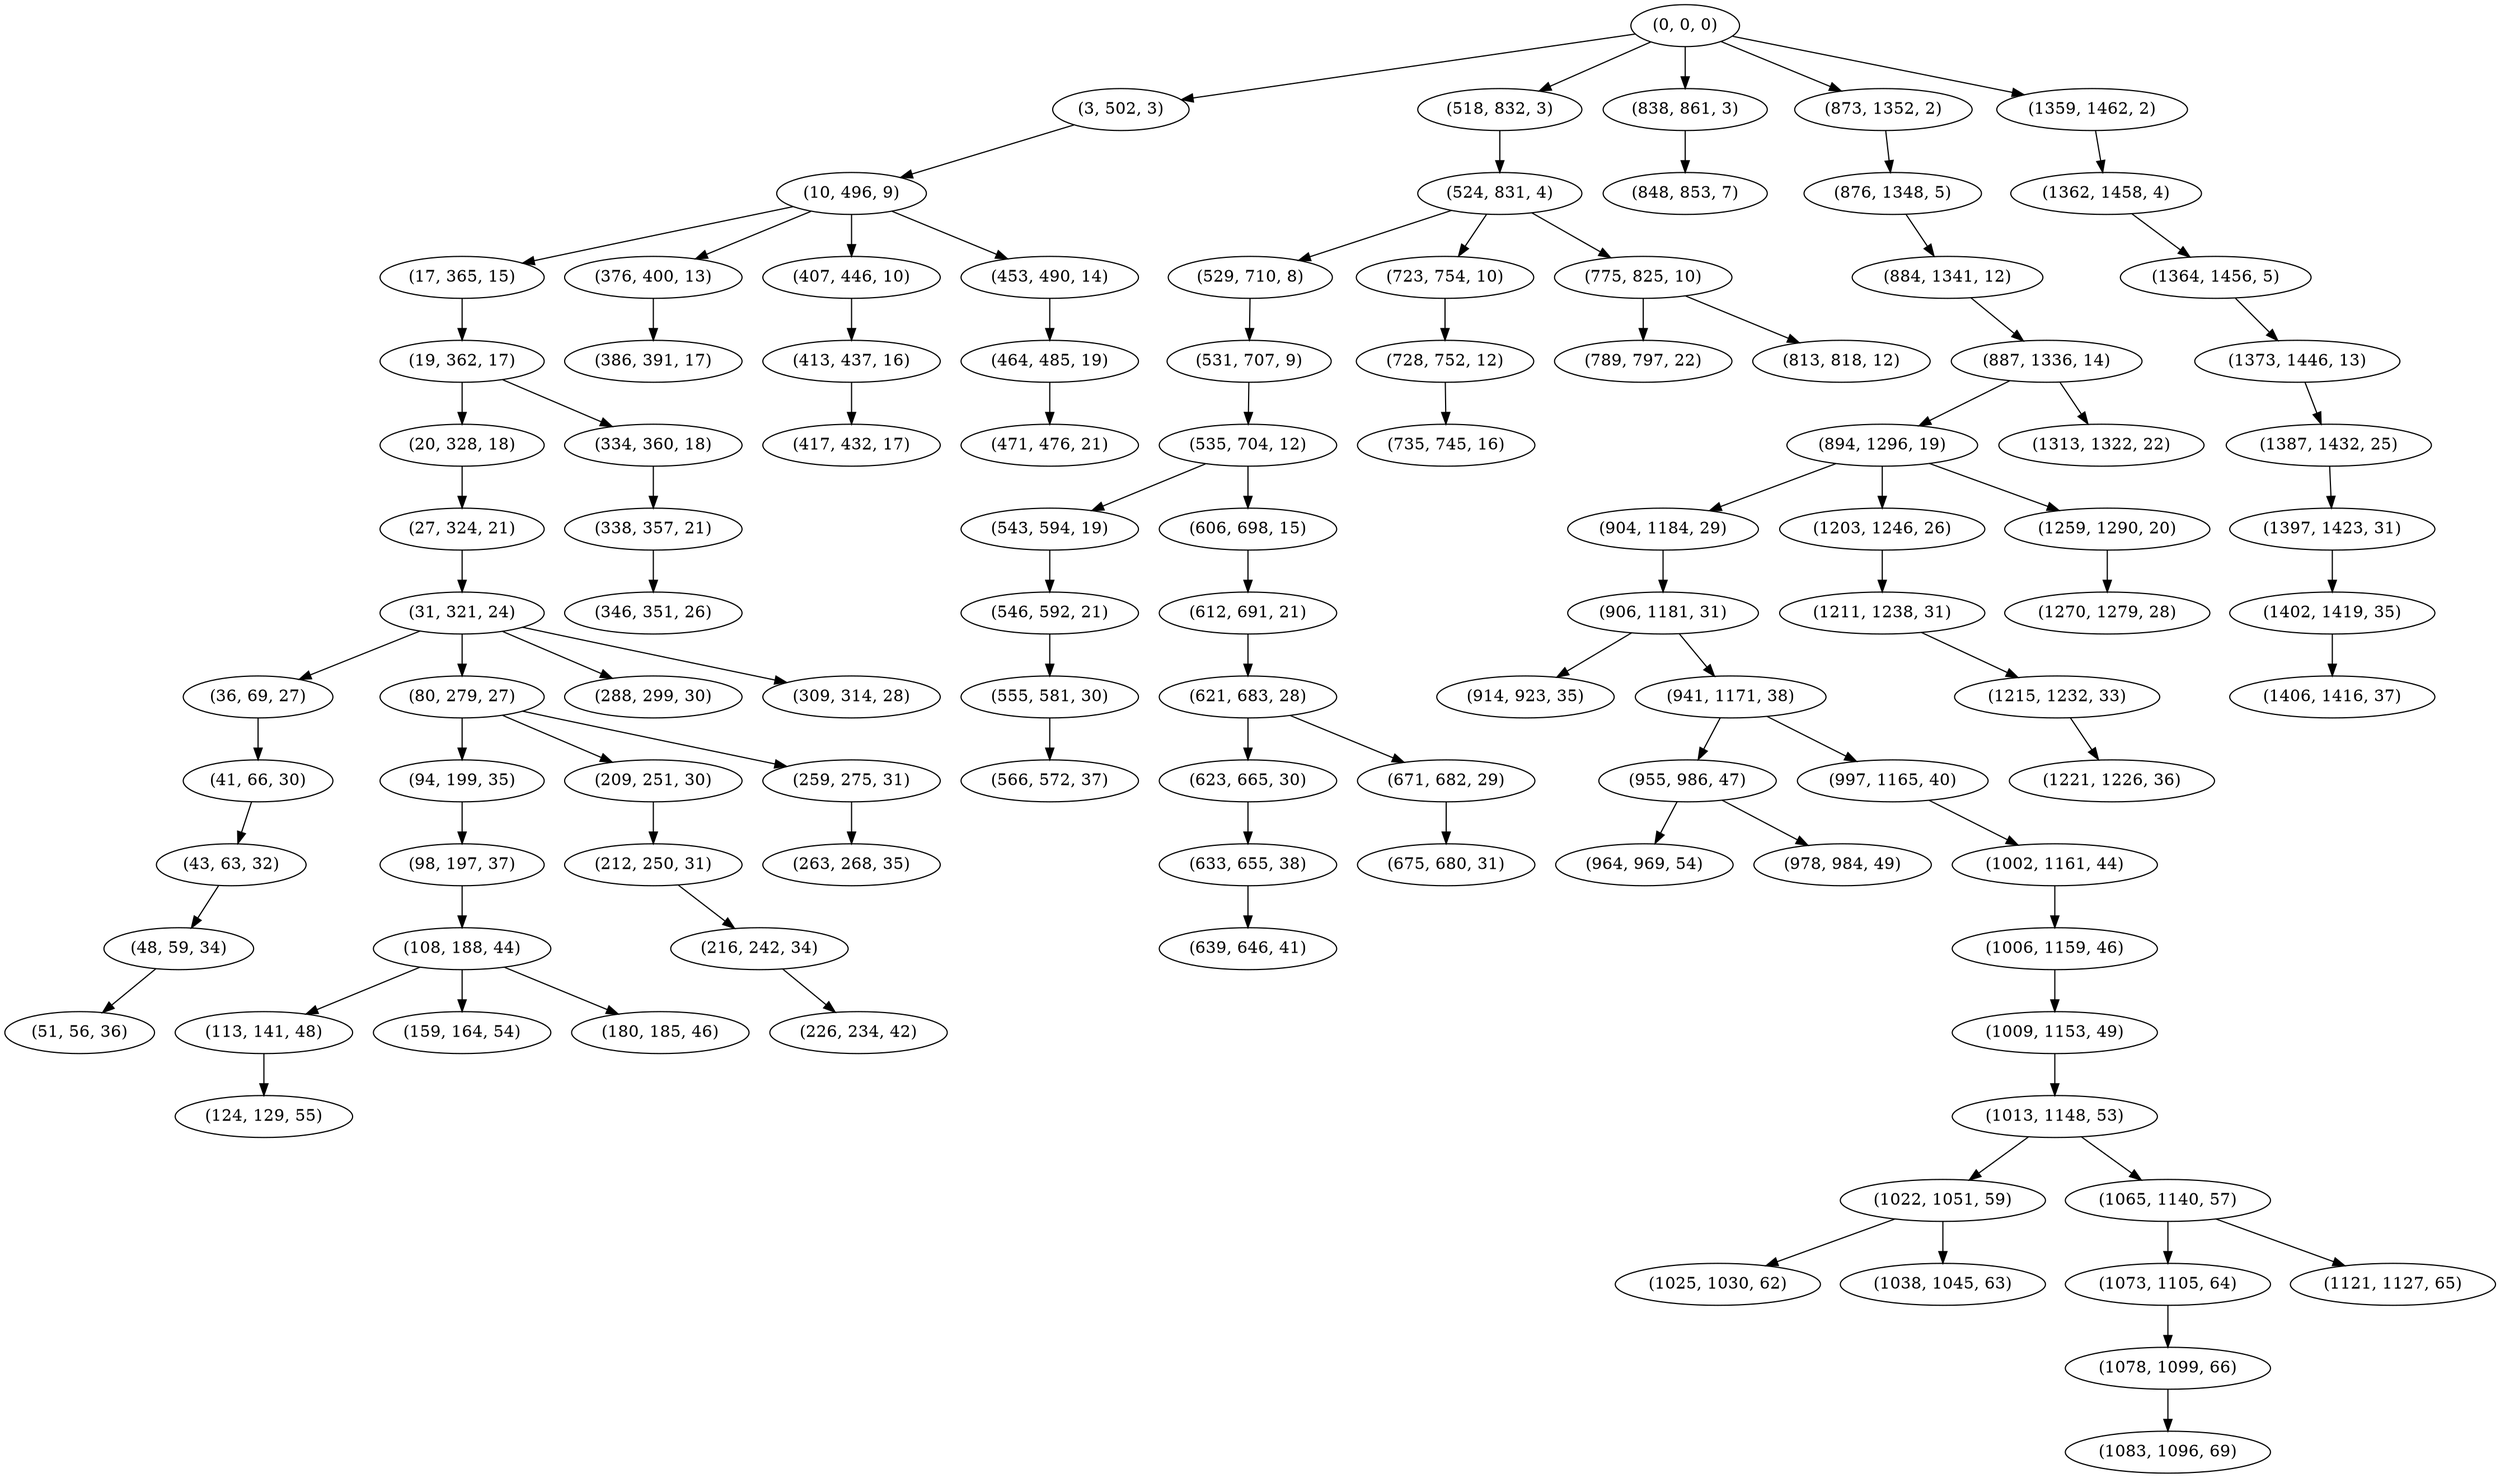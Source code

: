 digraph tree {
    "(0, 0, 0)";
    "(3, 502, 3)";
    "(10, 496, 9)";
    "(17, 365, 15)";
    "(19, 362, 17)";
    "(20, 328, 18)";
    "(27, 324, 21)";
    "(31, 321, 24)";
    "(36, 69, 27)";
    "(41, 66, 30)";
    "(43, 63, 32)";
    "(48, 59, 34)";
    "(51, 56, 36)";
    "(80, 279, 27)";
    "(94, 199, 35)";
    "(98, 197, 37)";
    "(108, 188, 44)";
    "(113, 141, 48)";
    "(124, 129, 55)";
    "(159, 164, 54)";
    "(180, 185, 46)";
    "(209, 251, 30)";
    "(212, 250, 31)";
    "(216, 242, 34)";
    "(226, 234, 42)";
    "(259, 275, 31)";
    "(263, 268, 35)";
    "(288, 299, 30)";
    "(309, 314, 28)";
    "(334, 360, 18)";
    "(338, 357, 21)";
    "(346, 351, 26)";
    "(376, 400, 13)";
    "(386, 391, 17)";
    "(407, 446, 10)";
    "(413, 437, 16)";
    "(417, 432, 17)";
    "(453, 490, 14)";
    "(464, 485, 19)";
    "(471, 476, 21)";
    "(518, 832, 3)";
    "(524, 831, 4)";
    "(529, 710, 8)";
    "(531, 707, 9)";
    "(535, 704, 12)";
    "(543, 594, 19)";
    "(546, 592, 21)";
    "(555, 581, 30)";
    "(566, 572, 37)";
    "(606, 698, 15)";
    "(612, 691, 21)";
    "(621, 683, 28)";
    "(623, 665, 30)";
    "(633, 655, 38)";
    "(639, 646, 41)";
    "(671, 682, 29)";
    "(675, 680, 31)";
    "(723, 754, 10)";
    "(728, 752, 12)";
    "(735, 745, 16)";
    "(775, 825, 10)";
    "(789, 797, 22)";
    "(813, 818, 12)";
    "(838, 861, 3)";
    "(848, 853, 7)";
    "(873, 1352, 2)";
    "(876, 1348, 5)";
    "(884, 1341, 12)";
    "(887, 1336, 14)";
    "(894, 1296, 19)";
    "(904, 1184, 29)";
    "(906, 1181, 31)";
    "(914, 923, 35)";
    "(941, 1171, 38)";
    "(955, 986, 47)";
    "(964, 969, 54)";
    "(978, 984, 49)";
    "(997, 1165, 40)";
    "(1002, 1161, 44)";
    "(1006, 1159, 46)";
    "(1009, 1153, 49)";
    "(1013, 1148, 53)";
    "(1022, 1051, 59)";
    "(1025, 1030, 62)";
    "(1038, 1045, 63)";
    "(1065, 1140, 57)";
    "(1073, 1105, 64)";
    "(1078, 1099, 66)";
    "(1083, 1096, 69)";
    "(1121, 1127, 65)";
    "(1203, 1246, 26)";
    "(1211, 1238, 31)";
    "(1215, 1232, 33)";
    "(1221, 1226, 36)";
    "(1259, 1290, 20)";
    "(1270, 1279, 28)";
    "(1313, 1322, 22)";
    "(1359, 1462, 2)";
    "(1362, 1458, 4)";
    "(1364, 1456, 5)";
    "(1373, 1446, 13)";
    "(1387, 1432, 25)";
    "(1397, 1423, 31)";
    "(1402, 1419, 35)";
    "(1406, 1416, 37)";
    "(0, 0, 0)" -> "(3, 502, 3)";
    "(0, 0, 0)" -> "(518, 832, 3)";
    "(0, 0, 0)" -> "(838, 861, 3)";
    "(0, 0, 0)" -> "(873, 1352, 2)";
    "(0, 0, 0)" -> "(1359, 1462, 2)";
    "(3, 502, 3)" -> "(10, 496, 9)";
    "(10, 496, 9)" -> "(17, 365, 15)";
    "(10, 496, 9)" -> "(376, 400, 13)";
    "(10, 496, 9)" -> "(407, 446, 10)";
    "(10, 496, 9)" -> "(453, 490, 14)";
    "(17, 365, 15)" -> "(19, 362, 17)";
    "(19, 362, 17)" -> "(20, 328, 18)";
    "(19, 362, 17)" -> "(334, 360, 18)";
    "(20, 328, 18)" -> "(27, 324, 21)";
    "(27, 324, 21)" -> "(31, 321, 24)";
    "(31, 321, 24)" -> "(36, 69, 27)";
    "(31, 321, 24)" -> "(80, 279, 27)";
    "(31, 321, 24)" -> "(288, 299, 30)";
    "(31, 321, 24)" -> "(309, 314, 28)";
    "(36, 69, 27)" -> "(41, 66, 30)";
    "(41, 66, 30)" -> "(43, 63, 32)";
    "(43, 63, 32)" -> "(48, 59, 34)";
    "(48, 59, 34)" -> "(51, 56, 36)";
    "(80, 279, 27)" -> "(94, 199, 35)";
    "(80, 279, 27)" -> "(209, 251, 30)";
    "(80, 279, 27)" -> "(259, 275, 31)";
    "(94, 199, 35)" -> "(98, 197, 37)";
    "(98, 197, 37)" -> "(108, 188, 44)";
    "(108, 188, 44)" -> "(113, 141, 48)";
    "(108, 188, 44)" -> "(159, 164, 54)";
    "(108, 188, 44)" -> "(180, 185, 46)";
    "(113, 141, 48)" -> "(124, 129, 55)";
    "(209, 251, 30)" -> "(212, 250, 31)";
    "(212, 250, 31)" -> "(216, 242, 34)";
    "(216, 242, 34)" -> "(226, 234, 42)";
    "(259, 275, 31)" -> "(263, 268, 35)";
    "(334, 360, 18)" -> "(338, 357, 21)";
    "(338, 357, 21)" -> "(346, 351, 26)";
    "(376, 400, 13)" -> "(386, 391, 17)";
    "(407, 446, 10)" -> "(413, 437, 16)";
    "(413, 437, 16)" -> "(417, 432, 17)";
    "(453, 490, 14)" -> "(464, 485, 19)";
    "(464, 485, 19)" -> "(471, 476, 21)";
    "(518, 832, 3)" -> "(524, 831, 4)";
    "(524, 831, 4)" -> "(529, 710, 8)";
    "(524, 831, 4)" -> "(723, 754, 10)";
    "(524, 831, 4)" -> "(775, 825, 10)";
    "(529, 710, 8)" -> "(531, 707, 9)";
    "(531, 707, 9)" -> "(535, 704, 12)";
    "(535, 704, 12)" -> "(543, 594, 19)";
    "(535, 704, 12)" -> "(606, 698, 15)";
    "(543, 594, 19)" -> "(546, 592, 21)";
    "(546, 592, 21)" -> "(555, 581, 30)";
    "(555, 581, 30)" -> "(566, 572, 37)";
    "(606, 698, 15)" -> "(612, 691, 21)";
    "(612, 691, 21)" -> "(621, 683, 28)";
    "(621, 683, 28)" -> "(623, 665, 30)";
    "(621, 683, 28)" -> "(671, 682, 29)";
    "(623, 665, 30)" -> "(633, 655, 38)";
    "(633, 655, 38)" -> "(639, 646, 41)";
    "(671, 682, 29)" -> "(675, 680, 31)";
    "(723, 754, 10)" -> "(728, 752, 12)";
    "(728, 752, 12)" -> "(735, 745, 16)";
    "(775, 825, 10)" -> "(789, 797, 22)";
    "(775, 825, 10)" -> "(813, 818, 12)";
    "(838, 861, 3)" -> "(848, 853, 7)";
    "(873, 1352, 2)" -> "(876, 1348, 5)";
    "(876, 1348, 5)" -> "(884, 1341, 12)";
    "(884, 1341, 12)" -> "(887, 1336, 14)";
    "(887, 1336, 14)" -> "(894, 1296, 19)";
    "(887, 1336, 14)" -> "(1313, 1322, 22)";
    "(894, 1296, 19)" -> "(904, 1184, 29)";
    "(894, 1296, 19)" -> "(1203, 1246, 26)";
    "(894, 1296, 19)" -> "(1259, 1290, 20)";
    "(904, 1184, 29)" -> "(906, 1181, 31)";
    "(906, 1181, 31)" -> "(914, 923, 35)";
    "(906, 1181, 31)" -> "(941, 1171, 38)";
    "(941, 1171, 38)" -> "(955, 986, 47)";
    "(941, 1171, 38)" -> "(997, 1165, 40)";
    "(955, 986, 47)" -> "(964, 969, 54)";
    "(955, 986, 47)" -> "(978, 984, 49)";
    "(997, 1165, 40)" -> "(1002, 1161, 44)";
    "(1002, 1161, 44)" -> "(1006, 1159, 46)";
    "(1006, 1159, 46)" -> "(1009, 1153, 49)";
    "(1009, 1153, 49)" -> "(1013, 1148, 53)";
    "(1013, 1148, 53)" -> "(1022, 1051, 59)";
    "(1013, 1148, 53)" -> "(1065, 1140, 57)";
    "(1022, 1051, 59)" -> "(1025, 1030, 62)";
    "(1022, 1051, 59)" -> "(1038, 1045, 63)";
    "(1065, 1140, 57)" -> "(1073, 1105, 64)";
    "(1065, 1140, 57)" -> "(1121, 1127, 65)";
    "(1073, 1105, 64)" -> "(1078, 1099, 66)";
    "(1078, 1099, 66)" -> "(1083, 1096, 69)";
    "(1203, 1246, 26)" -> "(1211, 1238, 31)";
    "(1211, 1238, 31)" -> "(1215, 1232, 33)";
    "(1215, 1232, 33)" -> "(1221, 1226, 36)";
    "(1259, 1290, 20)" -> "(1270, 1279, 28)";
    "(1359, 1462, 2)" -> "(1362, 1458, 4)";
    "(1362, 1458, 4)" -> "(1364, 1456, 5)";
    "(1364, 1456, 5)" -> "(1373, 1446, 13)";
    "(1373, 1446, 13)" -> "(1387, 1432, 25)";
    "(1387, 1432, 25)" -> "(1397, 1423, 31)";
    "(1397, 1423, 31)" -> "(1402, 1419, 35)";
    "(1402, 1419, 35)" -> "(1406, 1416, 37)";
}
